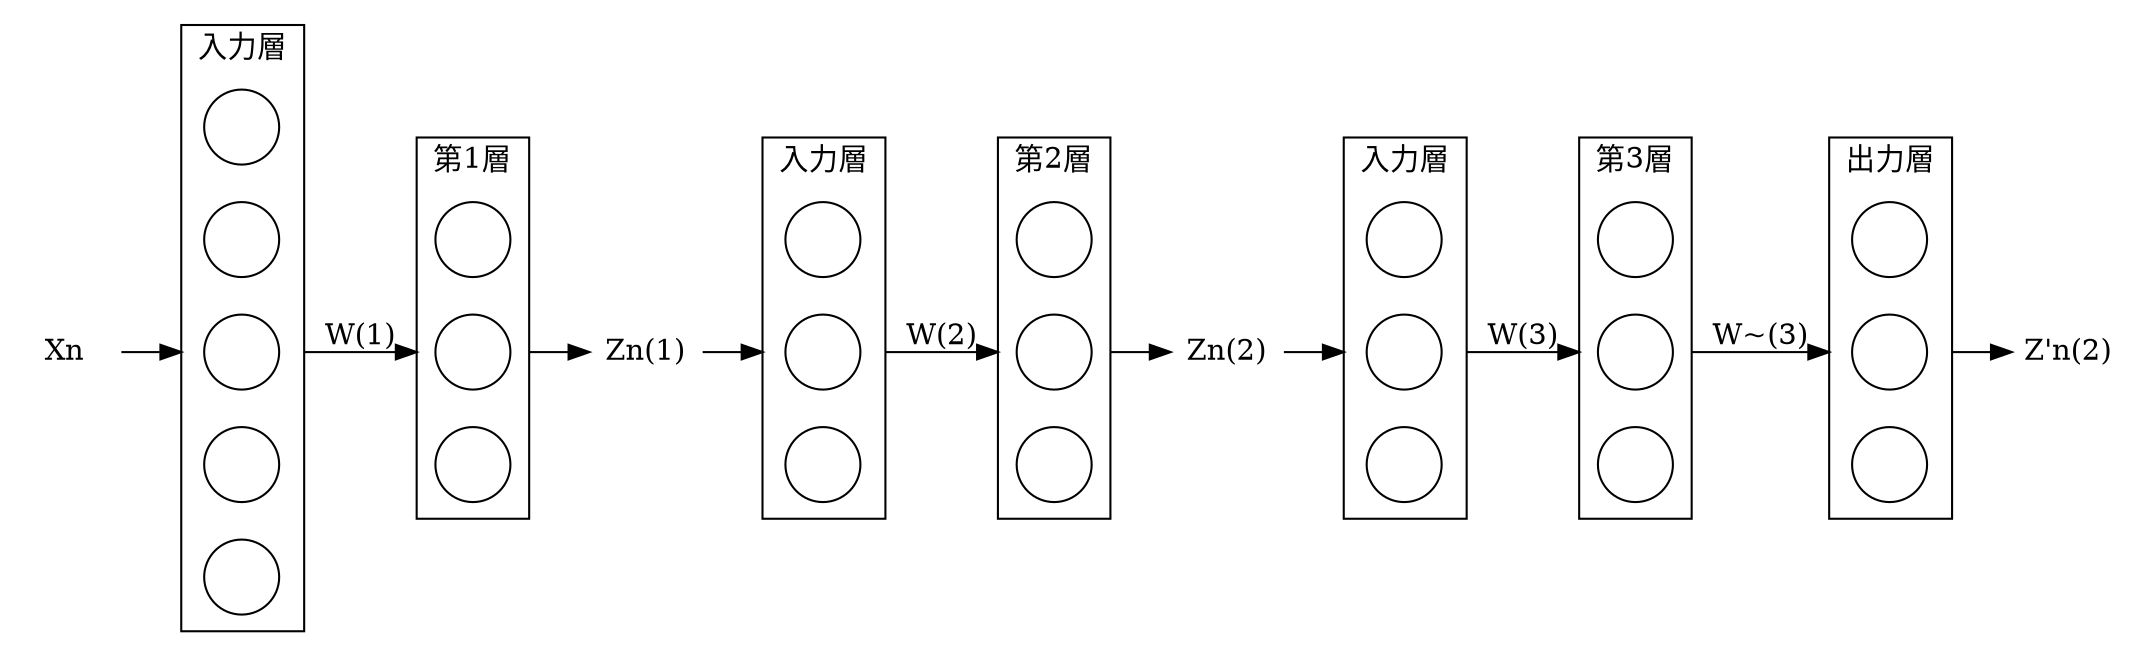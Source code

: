 digraph G {

  compound = true;
  ordering="out";
  rankdir=LR
	splines=line

  node [fixedsize=true, label=""];

  subgraph cluster_0 {
		node [style=solid, shape=circle];
		x1 x2 x3 x4 x5;
		label = "入力層";
	}

	subgraph cluster_1 {
		node [style=solid, shape=circle];
		u1_1 u1_2 u1_3;
		label = "第1層";
	}


  subgraph cluster_2 {
		node [style=solid, shape=circle];
		u2_1 u2_2 u2_3;
		label = "入力層";
	}

	subgraph cluster_3 {
		node [style=solid, shape=circle];
		u3_1 u3_2 u3_3;
		label = "第2層";
	}

  subgraph cluster_4 {
		node [style=solid, shape=circle];
		u4_1 u4_2 u4_3;
		label = "入力層";
	}

	subgraph cluster_5 {
		node [style=solid, shape=circle];
		u5_1 u5_2 u5_3;
		label = "第3層";
	}


  subgraph cluster_6 {
    node [style=solid, shape=circle];
    y1 y2 y3;
    label = "出力層"
  }

        i [shape=none, label="Xn"]
        o1 [shape=none, label="Zn(1)"]
        o2 [shape=none, label="Zn(2)"]
        o3 [shape=none, label="Z'n(2)"]

        i -> x3 [lhead=cluster_0]
        x3 -> u1_2 [lhead=cluster_1, ltail=cluster_0, label="W(1)"]
        u1_2 -> o1 [ltail=cluster_1]
        o1 -> u2_2 [lhead=cluster_2]
        u2_2 -> u3_2 [lhead=cluster_3, ltail=cluster_2, label="W(2)"]
        u3_2 -> o2 [ltail=cluster_3]
        o2 -> u4_2 [lhead=cluster_4]
        u4_2 -> u5_2 [lhead=cluster_5, ltail=cluster_4, label="W(3)"]
        u5_2 -> y2 [lhead=cluster_6, ltail=cluster_5, label="W~(3)"]
        y2 -> o3 [ltail=cluster_6]

}

